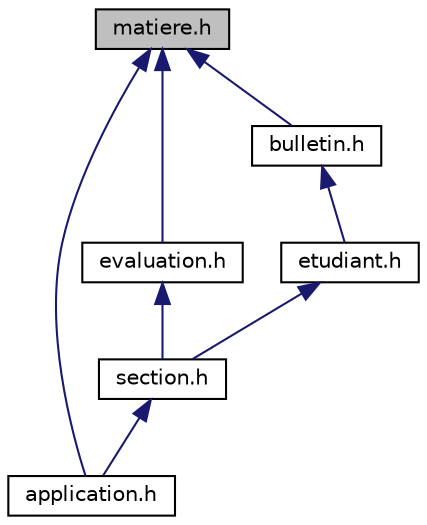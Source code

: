 digraph "matiere.h"
{
  edge [fontname="Helvetica",fontsize="10",labelfontname="Helvetica",labelfontsize="10"];
  node [fontname="Helvetica",fontsize="10",shape=record];
  Node1 [label="matiere.h",height=0.2,width=0.4,color="black", fillcolor="grey75", style="filled" fontcolor="black"];
  Node1 -> Node2 [dir="back",color="midnightblue",fontsize="10",style="solid"];
  Node2 [label="application.h",height=0.2,width=0.4,color="black", fillcolor="white", style="filled",URL="$application_8h.html"];
  Node1 -> Node3 [dir="back",color="midnightblue",fontsize="10",style="solid"];
  Node3 [label="evaluation.h",height=0.2,width=0.4,color="black", fillcolor="white", style="filled",URL="$evaluation_8h_source.html"];
  Node3 -> Node4 [dir="back",color="midnightblue",fontsize="10",style="solid"];
  Node4 [label="section.h",height=0.2,width=0.4,color="black", fillcolor="white", style="filled",URL="$section_8h.html"];
  Node4 -> Node2 [dir="back",color="midnightblue",fontsize="10",style="solid"];
  Node1 -> Node5 [dir="back",color="midnightblue",fontsize="10",style="solid"];
  Node5 [label="bulletin.h",height=0.2,width=0.4,color="black", fillcolor="white", style="filled",URL="$bulletin_8h_source.html"];
  Node5 -> Node6 [dir="back",color="midnightblue",fontsize="10",style="solid"];
  Node6 [label="etudiant.h",height=0.2,width=0.4,color="black", fillcolor="white", style="filled",URL="$etudiant_8h.html"];
  Node6 -> Node4 [dir="back",color="midnightblue",fontsize="10",style="solid"];
}
